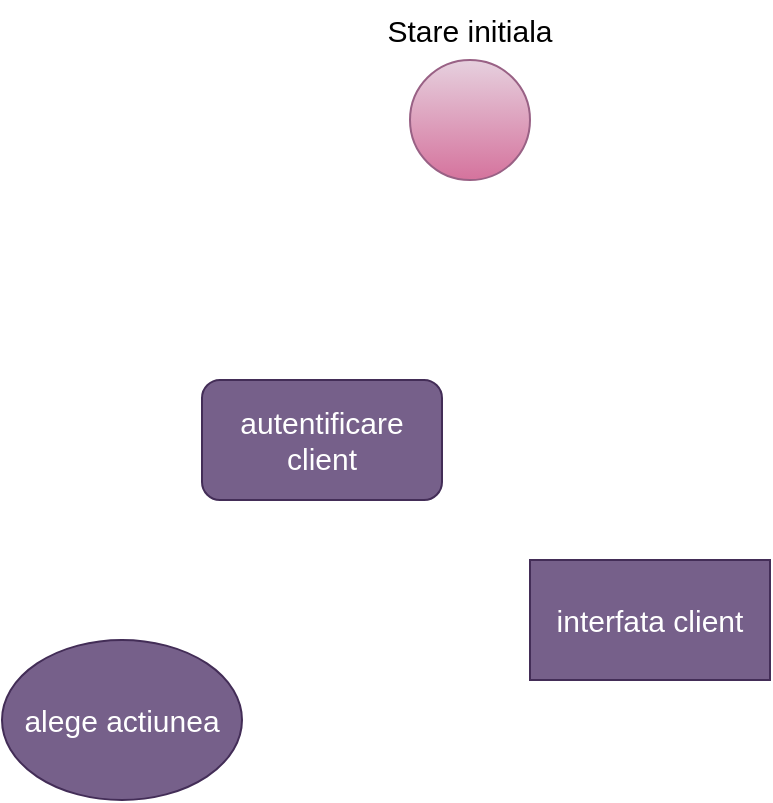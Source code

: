 <mxfile>
    <diagram id="7KtTmA5eCj2ECsaaPDOC" name="Page-1">
        <mxGraphModel dx="746" dy="427" grid="1" gridSize="10" guides="1" tooltips="1" connect="1" arrows="1" fold="1" page="1" pageScale="1" pageWidth="827" pageHeight="1169" math="0" shadow="0">
            <root>
                <mxCell id="0"/>
                <mxCell id="1" parent="0"/>
                <mxCell id="2" value="" style="ellipse;whiteSpace=wrap;html=1;fillStyle=solid;strokeColor=#996185;fillColor=#e6d0de;gradientColor=#d5739d;" parent="1" vertex="1">
                    <mxGeometry x="384" y="30" width="60" height="60" as="geometry"/>
                </mxCell>
                <mxCell id="4" value="&lt;font style=&quot;font-size: 15px;&quot;&gt;Stare initiala&lt;/font&gt;" style="text;html=1;strokeColor=none;fillColor=none;align=center;verticalAlign=middle;whiteSpace=wrap;rounded=0;fillStyle=solid;" parent="1" vertex="1">
                    <mxGeometry x="349" width="130" height="30" as="geometry"/>
                </mxCell>
                <mxCell id="6" value="alege actiunea" style="ellipse;whiteSpace=wrap;html=1;fontSize=15;fillColor=#76608a;fontColor=#ffffff;strokeColor=#432D57;" vertex="1" parent="1">
                    <mxGeometry x="180" y="320" width="120" height="80" as="geometry"/>
                </mxCell>
                <mxCell id="7" value="autentificare client" style="rounded=1;whiteSpace=wrap;html=1;fontSize=15;fillColor=#76608a;strokeColor=#432D57;fontColor=#ffffff;" vertex="1" parent="1">
                    <mxGeometry x="280" y="190" width="120" height="60" as="geometry"/>
                </mxCell>
                <mxCell id="8" value="interfata client" style="rounded=0;whiteSpace=wrap;html=1;fontSize=15;fillColor=#76608a;fontColor=#ffffff;strokeColor=#432D57;" vertex="1" parent="1">
                    <mxGeometry x="444" y="280" width="120" height="60" as="geometry"/>
                </mxCell>
            </root>
        </mxGraphModel>
    </diagram>
</mxfile>